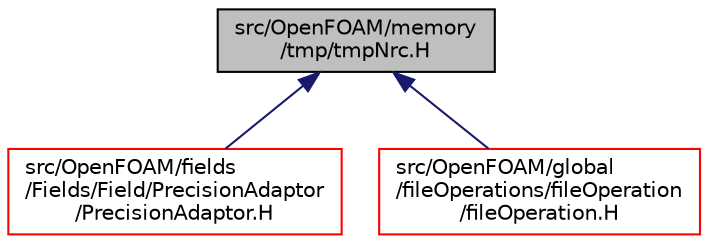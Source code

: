 digraph "src/OpenFOAM/memory/tmp/tmpNrc.H"
{
  bgcolor="transparent";
  edge [fontname="Helvetica",fontsize="10",labelfontname="Helvetica",labelfontsize="10"];
  node [fontname="Helvetica",fontsize="10",shape=record];
  Node1 [label="src/OpenFOAM/memory\l/tmp/tmpNrc.H",height=0.2,width=0.4,color="black", fillcolor="grey75", style="filled" fontcolor="black"];
  Node1 -> Node2 [dir="back",color="midnightblue",fontsize="10",style="solid",fontname="Helvetica"];
  Node2 [label="src/OpenFOAM/fields\l/Fields/Field/PrecisionAdaptor\l/PrecisionAdaptor.H",height=0.2,width=0.4,color="red",URL="$PrecisionAdaptor_8H.html"];
  Node1 -> Node3 [dir="back",color="midnightblue",fontsize="10",style="solid",fontname="Helvetica"];
  Node3 [label="src/OpenFOAM/global\l/fileOperations/fileOperation\l/fileOperation.H",height=0.2,width=0.4,color="red",URL="$fileOperation_8H.html"];
}
